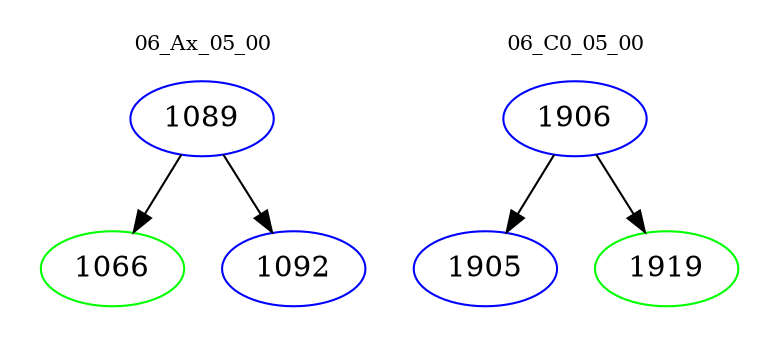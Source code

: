 digraph{
subgraph cluster_0 {
color = white
label = "06_Ax_05_00";
fontsize=10;
T0_1089 [label="1089", color="blue"]
T0_1089 -> T0_1066 [color="black"]
T0_1066 [label="1066", color="green"]
T0_1089 -> T0_1092 [color="black"]
T0_1092 [label="1092", color="blue"]
}
subgraph cluster_1 {
color = white
label = "06_C0_05_00";
fontsize=10;
T1_1906 [label="1906", color="blue"]
T1_1906 -> T1_1905 [color="black"]
T1_1905 [label="1905", color="blue"]
T1_1906 -> T1_1919 [color="black"]
T1_1919 [label="1919", color="green"]
}
}
